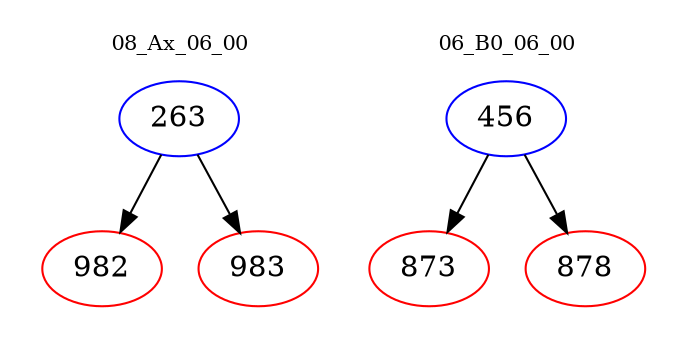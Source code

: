 digraph{
subgraph cluster_0 {
color = white
label = "08_Ax_06_00";
fontsize=10;
T0_263 [label="263", color="blue"]
T0_263 -> T0_982 [color="black"]
T0_982 [label="982", color="red"]
T0_263 -> T0_983 [color="black"]
T0_983 [label="983", color="red"]
}
subgraph cluster_1 {
color = white
label = "06_B0_06_00";
fontsize=10;
T1_456 [label="456", color="blue"]
T1_456 -> T1_873 [color="black"]
T1_873 [label="873", color="red"]
T1_456 -> T1_878 [color="black"]
T1_878 [label="878", color="red"]
}
}
